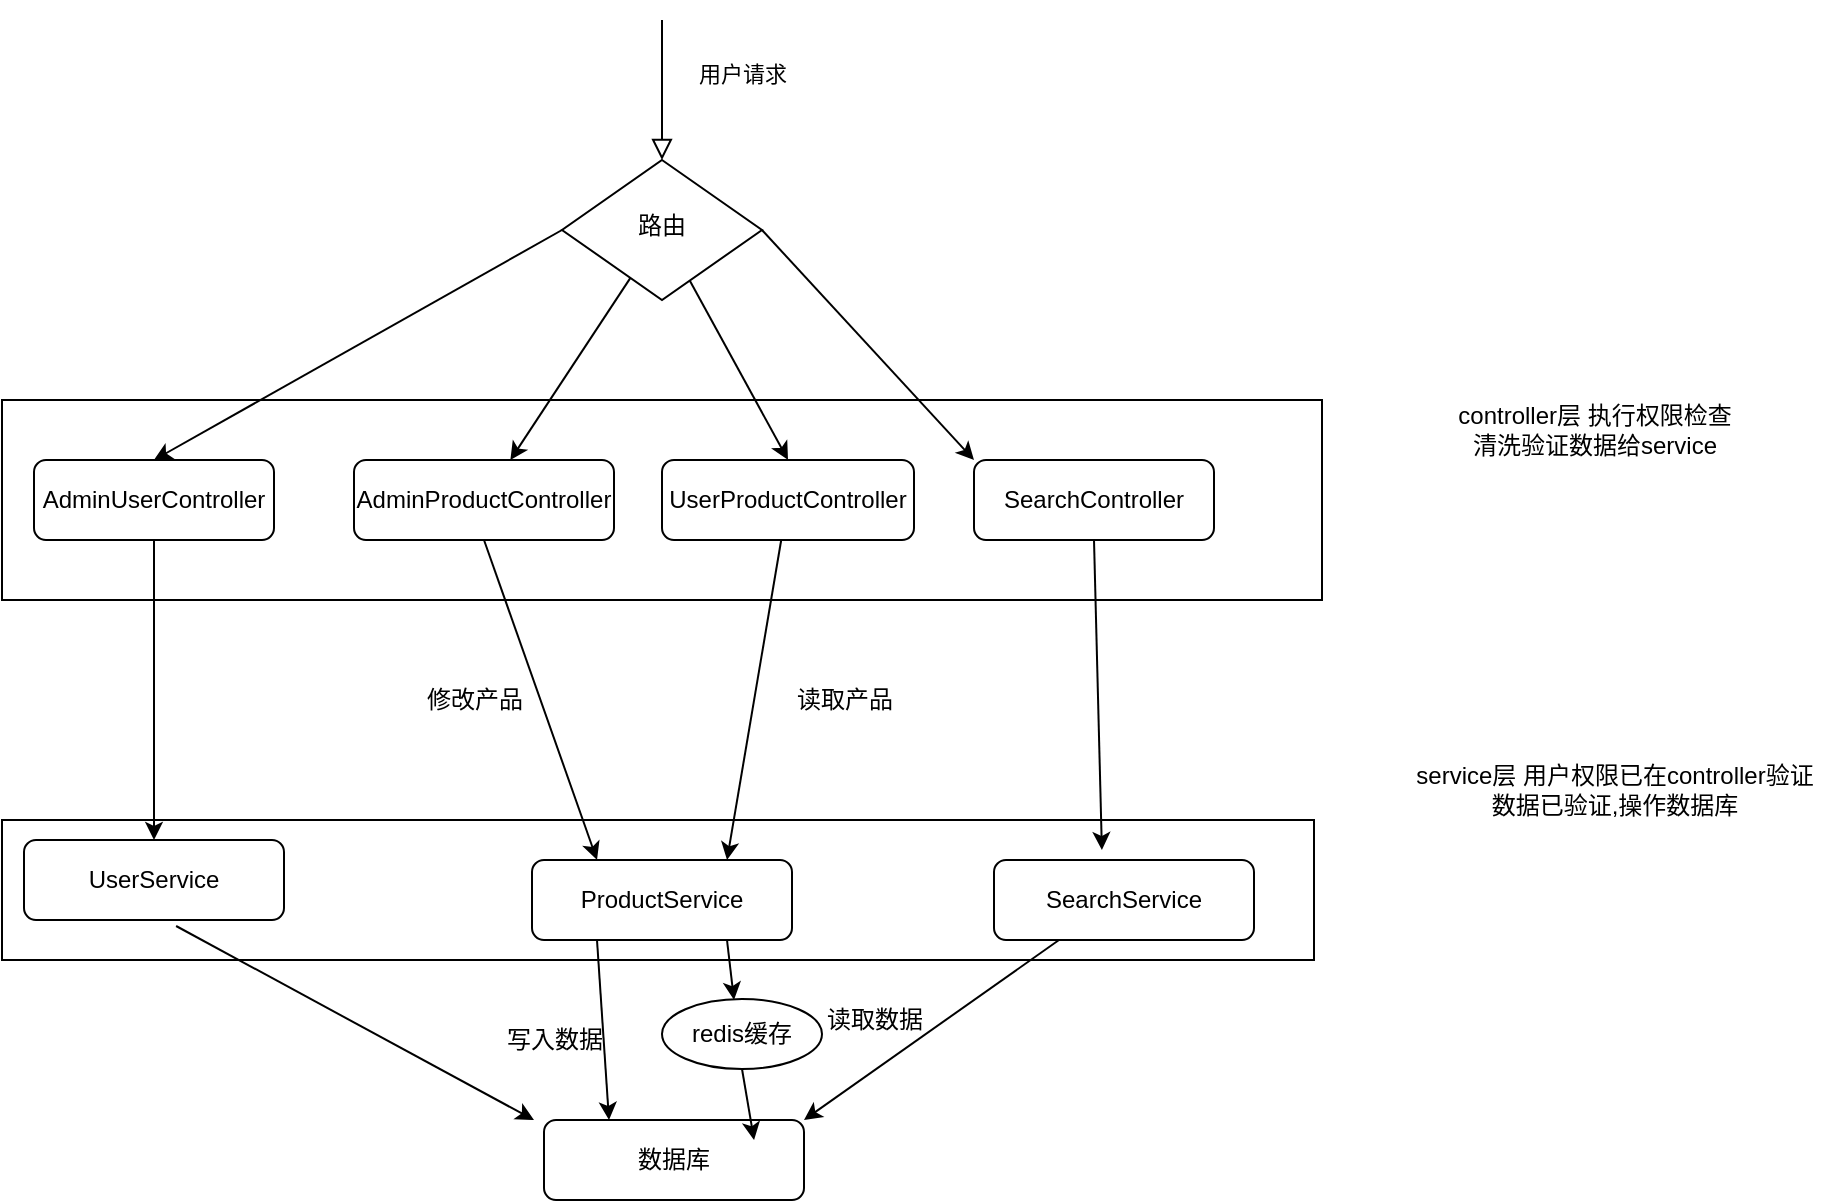 <mxfile version="20.3.3" type="github">
  <diagram id="C5RBs43oDa-KdzZeNtuy" name="Page-1">
    <mxGraphModel dx="1185" dy="635" grid="1" gridSize="10" guides="1" tooltips="1" connect="1" arrows="1" fold="1" page="1" pageScale="1" pageWidth="3300" pageHeight="4681" math="0" shadow="0">
      <root>
        <mxCell id="WIyWlLk6GJQsqaUBKTNV-0" />
        <mxCell id="WIyWlLk6GJQsqaUBKTNV-1" parent="WIyWlLk6GJQsqaUBKTNV-0" />
        <mxCell id="g8a7ZW0rv3Oyqd9UHvTC-38" value="" style="rounded=0;whiteSpace=wrap;html=1;" parent="WIyWlLk6GJQsqaUBKTNV-1" vertex="1">
          <mxGeometry x="84" y="460" width="656" height="70" as="geometry" />
        </mxCell>
        <mxCell id="g8a7ZW0rv3Oyqd9UHvTC-9" value="" style="rounded=0;whiteSpace=wrap;html=1;" parent="WIyWlLk6GJQsqaUBKTNV-1" vertex="1">
          <mxGeometry x="84" y="250" width="660" height="100" as="geometry" />
        </mxCell>
        <mxCell id="WIyWlLk6GJQsqaUBKTNV-2" value="用户请求" style="rounded=0;html=1;jettySize=auto;orthogonalLoop=1;fontSize=11;endArrow=block;endFill=0;endSize=8;strokeWidth=1;shadow=0;labelBackgroundColor=none;edgeStyle=orthogonalEdgeStyle;" parent="WIyWlLk6GJQsqaUBKTNV-1" target="WIyWlLk6GJQsqaUBKTNV-6" edge="1">
          <mxGeometry x="-0.25" y="40" relative="1" as="geometry">
            <mxPoint x="414" y="60" as="sourcePoint" />
            <Array as="points">
              <mxPoint x="414" y="70" />
              <mxPoint x="414" y="70" />
            </Array>
            <mxPoint as="offset" />
          </mxGeometry>
        </mxCell>
        <mxCell id="WIyWlLk6GJQsqaUBKTNV-6" value="路由" style="rhombus;whiteSpace=wrap;html=1;shadow=0;fontFamily=Helvetica;fontSize=12;align=center;strokeWidth=1;spacing=6;spacingTop=-4;" parent="WIyWlLk6GJQsqaUBKTNV-1" vertex="1">
          <mxGeometry x="364" y="130" width="100" height="70" as="geometry" />
        </mxCell>
        <mxCell id="WIyWlLk6GJQsqaUBKTNV-7" value="UserProductController" style="rounded=1;whiteSpace=wrap;html=1;fontSize=12;glass=0;strokeWidth=1;shadow=0;" parent="WIyWlLk6GJQsqaUBKTNV-1" vertex="1">
          <mxGeometry x="414" y="280" width="126" height="40" as="geometry" />
        </mxCell>
        <mxCell id="g8a7ZW0rv3Oyqd9UHvTC-4" value="AdminUserController" style="rounded=1;whiteSpace=wrap;html=1;fontSize=12;glass=0;strokeWidth=1;shadow=0;" parent="WIyWlLk6GJQsqaUBKTNV-1" vertex="1">
          <mxGeometry x="100" y="280" width="120" height="40" as="geometry" />
        </mxCell>
        <mxCell id="g8a7ZW0rv3Oyqd9UHvTC-5" value="" style="endArrow=classic;html=1;rounded=0;exitX=0;exitY=0.5;exitDx=0;exitDy=0;entryX=0.5;entryY=0;entryDx=0;entryDy=0;" parent="WIyWlLk6GJQsqaUBKTNV-1" source="WIyWlLk6GJQsqaUBKTNV-6" target="g8a7ZW0rv3Oyqd9UHvTC-4" edge="1">
          <mxGeometry width="50" height="50" relative="1" as="geometry">
            <mxPoint x="390" y="420" as="sourcePoint" />
            <mxPoint x="440" y="370" as="targetPoint" />
          </mxGeometry>
        </mxCell>
        <mxCell id="g8a7ZW0rv3Oyqd9UHvTC-6" value="" style="endArrow=classic;html=1;rounded=0;entryX=0.5;entryY=0;entryDx=0;entryDy=0;" parent="WIyWlLk6GJQsqaUBKTNV-1" source="WIyWlLk6GJQsqaUBKTNV-6" target="WIyWlLk6GJQsqaUBKTNV-7" edge="1">
          <mxGeometry width="50" height="50" relative="1" as="geometry">
            <mxPoint x="390" y="420" as="sourcePoint" />
            <mxPoint x="440" y="370" as="targetPoint" />
            <Array as="points" />
          </mxGeometry>
        </mxCell>
        <mxCell id="g8a7ZW0rv3Oyqd9UHvTC-7" value="SearchController" style="rounded=1;whiteSpace=wrap;html=1;fontSize=12;glass=0;strokeWidth=1;shadow=0;" parent="WIyWlLk6GJQsqaUBKTNV-1" vertex="1">
          <mxGeometry x="570" y="280" width="120" height="40" as="geometry" />
        </mxCell>
        <mxCell id="g8a7ZW0rv3Oyqd9UHvTC-8" value="" style="endArrow=classic;html=1;rounded=0;exitX=1;exitY=0.5;exitDx=0;exitDy=0;entryX=0;entryY=0;entryDx=0;entryDy=0;" parent="WIyWlLk6GJQsqaUBKTNV-1" source="WIyWlLk6GJQsqaUBKTNV-6" target="g8a7ZW0rv3Oyqd9UHvTC-7" edge="1">
          <mxGeometry width="50" height="50" relative="1" as="geometry">
            <mxPoint x="390" y="420" as="sourcePoint" />
            <mxPoint x="440" y="370" as="targetPoint" />
          </mxGeometry>
        </mxCell>
        <mxCell id="g8a7ZW0rv3Oyqd9UHvTC-10" value="controller层 执行权限检查&lt;br&gt;清洗验证数据给service" style="text;html=1;align=center;verticalAlign=middle;resizable=0;points=[];autosize=1;strokeColor=none;fillColor=none;" parent="WIyWlLk6GJQsqaUBKTNV-1" vertex="1">
          <mxGeometry x="800" y="245" width="160" height="40" as="geometry" />
        </mxCell>
        <mxCell id="g8a7ZW0rv3Oyqd9UHvTC-13" value="" style="endArrow=classic;html=1;rounded=0;" parent="WIyWlLk6GJQsqaUBKTNV-1" source="WIyWlLk6GJQsqaUBKTNV-6" target="g8a7ZW0rv3Oyqd9UHvTC-12" edge="1">
          <mxGeometry width="50" height="50" relative="1" as="geometry">
            <mxPoint x="390" y="420" as="sourcePoint" />
            <mxPoint x="440" y="370" as="targetPoint" />
          </mxGeometry>
        </mxCell>
        <mxCell id="g8a7ZW0rv3Oyqd9UHvTC-16" value="ProductService" style="rounded=1;whiteSpace=wrap;html=1;fontSize=12;glass=0;strokeWidth=1;shadow=0;" parent="WIyWlLk6GJQsqaUBKTNV-1" vertex="1">
          <mxGeometry x="349" y="480" width="130" height="40" as="geometry" />
        </mxCell>
        <mxCell id="g8a7ZW0rv3Oyqd9UHvTC-17" value="" style="endArrow=classic;html=1;rounded=0;entryX=0.25;entryY=0;entryDx=0;entryDy=0;exitX=0.5;exitY=1;exitDx=0;exitDy=0;" parent="WIyWlLk6GJQsqaUBKTNV-1" source="g8a7ZW0rv3Oyqd9UHvTC-12" target="g8a7ZW0rv3Oyqd9UHvTC-16" edge="1">
          <mxGeometry width="50" height="50" relative="1" as="geometry">
            <mxPoint x="390" y="420" as="sourcePoint" />
            <mxPoint x="440" y="370" as="targetPoint" />
          </mxGeometry>
        </mxCell>
        <mxCell id="g8a7ZW0rv3Oyqd9UHvTC-12" value="AdminProductController" style="rounded=1;whiteSpace=wrap;html=1;fontSize=12;glass=0;strokeWidth=1;shadow=0;" parent="WIyWlLk6GJQsqaUBKTNV-1" vertex="1">
          <mxGeometry x="260" y="280" width="130" height="40" as="geometry" />
        </mxCell>
        <mxCell id="g8a7ZW0rv3Oyqd9UHvTC-18" value="" style="endArrow=classic;html=1;rounded=0;entryX=0.75;entryY=0;entryDx=0;entryDy=0;" parent="WIyWlLk6GJQsqaUBKTNV-1" source="WIyWlLk6GJQsqaUBKTNV-7" target="g8a7ZW0rv3Oyqd9UHvTC-16" edge="1">
          <mxGeometry width="50" height="50" relative="1" as="geometry">
            <mxPoint x="390" y="420" as="sourcePoint" />
            <mxPoint x="440" y="370" as="targetPoint" />
          </mxGeometry>
        </mxCell>
        <mxCell id="g8a7ZW0rv3Oyqd9UHvTC-19" value="修改产品" style="text;html=1;align=center;verticalAlign=middle;resizable=0;points=[];autosize=1;strokeColor=none;fillColor=none;" parent="WIyWlLk6GJQsqaUBKTNV-1" vertex="1">
          <mxGeometry x="285" y="385" width="70" height="30" as="geometry" />
        </mxCell>
        <mxCell id="g8a7ZW0rv3Oyqd9UHvTC-20" value="读取产品" style="text;html=1;align=center;verticalAlign=middle;resizable=0;points=[];autosize=1;strokeColor=none;fillColor=none;" parent="WIyWlLk6GJQsqaUBKTNV-1" vertex="1">
          <mxGeometry x="470" y="385" width="70" height="30" as="geometry" />
        </mxCell>
        <mxCell id="g8a7ZW0rv3Oyqd9UHvTC-21" value="数据库" style="rounded=1;whiteSpace=wrap;html=1;fontSize=12;glass=0;strokeWidth=1;shadow=0;" parent="WIyWlLk6GJQsqaUBKTNV-1" vertex="1">
          <mxGeometry x="355" y="610" width="130" height="40" as="geometry" />
        </mxCell>
        <mxCell id="g8a7ZW0rv3Oyqd9UHvTC-23" value="" style="endArrow=classic;html=1;rounded=0;exitX=0.25;exitY=1;exitDx=0;exitDy=0;entryX=0.25;entryY=0;entryDx=0;entryDy=0;" parent="WIyWlLk6GJQsqaUBKTNV-1" source="g8a7ZW0rv3Oyqd9UHvTC-16" target="g8a7ZW0rv3Oyqd9UHvTC-21" edge="1">
          <mxGeometry width="50" height="50" relative="1" as="geometry">
            <mxPoint x="380" y="585" as="sourcePoint" />
            <mxPoint x="390" y="600" as="targetPoint" />
          </mxGeometry>
        </mxCell>
        <mxCell id="g8a7ZW0rv3Oyqd9UHvTC-24" value="写入数据" style="text;html=1;align=center;verticalAlign=middle;resizable=0;points=[];autosize=1;strokeColor=none;fillColor=none;" parent="WIyWlLk6GJQsqaUBKTNV-1" vertex="1">
          <mxGeometry x="325" y="555" width="70" height="30" as="geometry" />
        </mxCell>
        <mxCell id="g8a7ZW0rv3Oyqd9UHvTC-27" value="redis缓存" style="ellipse;whiteSpace=wrap;html=1;" parent="WIyWlLk6GJQsqaUBKTNV-1" vertex="1">
          <mxGeometry x="414" y="549.5" width="80" height="35" as="geometry" />
        </mxCell>
        <mxCell id="g8a7ZW0rv3Oyqd9UHvTC-28" value="" style="endArrow=classic;html=1;rounded=0;exitX=0.75;exitY=1;exitDx=0;exitDy=0;" parent="WIyWlLk6GJQsqaUBKTNV-1" source="g8a7ZW0rv3Oyqd9UHvTC-16" edge="1">
          <mxGeometry width="50" height="50" relative="1" as="geometry">
            <mxPoint x="390" y="520" as="sourcePoint" />
            <mxPoint x="450" y="550" as="targetPoint" />
          </mxGeometry>
        </mxCell>
        <mxCell id="g8a7ZW0rv3Oyqd9UHvTC-30" value="" style="endArrow=classic;html=1;rounded=0;exitX=0.5;exitY=1;exitDx=0;exitDy=0;entryX=0.808;entryY=0.25;entryDx=0;entryDy=0;entryPerimeter=0;" parent="WIyWlLk6GJQsqaUBKTNV-1" source="g8a7ZW0rv3Oyqd9UHvTC-27" target="g8a7ZW0rv3Oyqd9UHvTC-21" edge="1">
          <mxGeometry width="50" height="50" relative="1" as="geometry">
            <mxPoint x="250" y="700" as="sourcePoint" />
            <mxPoint x="300" y="650" as="targetPoint" />
          </mxGeometry>
        </mxCell>
        <mxCell id="g8a7ZW0rv3Oyqd9UHvTC-31" value="读取数据" style="text;html=1;align=center;verticalAlign=middle;resizable=0;points=[];autosize=1;strokeColor=none;fillColor=none;" parent="WIyWlLk6GJQsqaUBKTNV-1" vertex="1">
          <mxGeometry x="485" y="545" width="70" height="30" as="geometry" />
        </mxCell>
        <mxCell id="g8a7ZW0rv3Oyqd9UHvTC-32" value="UserService" style="rounded=1;whiteSpace=wrap;html=1;fontSize=12;glass=0;strokeWidth=1;shadow=0;" parent="WIyWlLk6GJQsqaUBKTNV-1" vertex="1">
          <mxGeometry x="95" y="470" width="130" height="40" as="geometry" />
        </mxCell>
        <mxCell id="g8a7ZW0rv3Oyqd9UHvTC-33" value="" style="endArrow=classic;html=1;rounded=0;exitX=0.5;exitY=1;exitDx=0;exitDy=0;entryX=0.5;entryY=0;entryDx=0;entryDy=0;" parent="WIyWlLk6GJQsqaUBKTNV-1" source="g8a7ZW0rv3Oyqd9UHvTC-4" target="g8a7ZW0rv3Oyqd9UHvTC-32" edge="1">
          <mxGeometry width="50" height="50" relative="1" as="geometry">
            <mxPoint x="160" y="440" as="sourcePoint" />
            <mxPoint x="210" y="390" as="targetPoint" />
          </mxGeometry>
        </mxCell>
        <mxCell id="g8a7ZW0rv3Oyqd9UHvTC-34" value="" style="endArrow=classic;html=1;rounded=0;exitX=0.585;exitY=1.075;exitDx=0;exitDy=0;exitPerimeter=0;" parent="WIyWlLk6GJQsqaUBKTNV-1" source="g8a7ZW0rv3Oyqd9UHvTC-32" edge="1">
          <mxGeometry width="50" height="50" relative="1" as="geometry">
            <mxPoint x="170" y="590" as="sourcePoint" />
            <mxPoint x="350" y="610" as="targetPoint" />
          </mxGeometry>
        </mxCell>
        <mxCell id="g8a7ZW0rv3Oyqd9UHvTC-35" value="SearchService" style="rounded=1;whiteSpace=wrap;html=1;fontSize=12;glass=0;strokeWidth=1;shadow=0;" parent="WIyWlLk6GJQsqaUBKTNV-1" vertex="1">
          <mxGeometry x="580" y="480" width="130" height="40" as="geometry" />
        </mxCell>
        <mxCell id="g8a7ZW0rv3Oyqd9UHvTC-36" value="" style="endArrow=classic;html=1;rounded=0;exitX=0.5;exitY=1;exitDx=0;exitDy=0;entryX=0.415;entryY=-0.125;entryDx=0;entryDy=0;entryPerimeter=0;" parent="WIyWlLk6GJQsqaUBKTNV-1" source="g8a7ZW0rv3Oyqd9UHvTC-7" target="g8a7ZW0rv3Oyqd9UHvTC-35" edge="1">
          <mxGeometry width="50" height="50" relative="1" as="geometry">
            <mxPoint x="390" y="420" as="sourcePoint" />
            <mxPoint x="440" y="370" as="targetPoint" />
          </mxGeometry>
        </mxCell>
        <mxCell id="g8a7ZW0rv3Oyqd9UHvTC-37" value="" style="endArrow=classic;html=1;rounded=0;exitX=0.25;exitY=1;exitDx=0;exitDy=0;entryX=1;entryY=0;entryDx=0;entryDy=0;" parent="WIyWlLk6GJQsqaUBKTNV-1" source="g8a7ZW0rv3Oyqd9UHvTC-35" target="g8a7ZW0rv3Oyqd9UHvTC-21" edge="1">
          <mxGeometry width="50" height="50" relative="1" as="geometry">
            <mxPoint x="620" y="570" as="sourcePoint" />
            <mxPoint x="670" y="520" as="targetPoint" />
          </mxGeometry>
        </mxCell>
        <mxCell id="g8a7ZW0rv3Oyqd9UHvTC-39" value="service层 用户权限已在controller验证&lt;br&gt;数据已验证,操作数据库" style="text;html=1;align=center;verticalAlign=middle;resizable=0;points=[];autosize=1;strokeColor=none;fillColor=none;" parent="WIyWlLk6GJQsqaUBKTNV-1" vertex="1">
          <mxGeometry x="780" y="425" width="220" height="40" as="geometry" />
        </mxCell>
      </root>
    </mxGraphModel>
  </diagram>
</mxfile>
